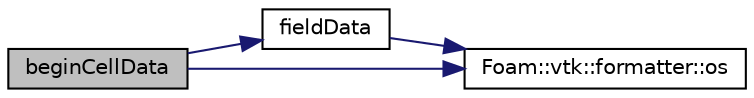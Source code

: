 digraph "beginCellData"
{
  bgcolor="transparent";
  edge [fontname="Helvetica",fontsize="10",labelfontname="Helvetica",labelfontsize="10"];
  node [fontname="Helvetica",fontsize="10",shape=record];
  rankdir="LR";
  Node1 [label="beginCellData",height=0.2,width=0.4,color="black", fillcolor="grey75", style="filled" fontcolor="black"];
  Node1 -> Node2 [color="midnightblue",fontsize="10",style="solid",fontname="Helvetica"];
  Node2 [label="fieldData",height=0.2,width=0.4,color="black",URL="$namespaceFoam_1_1vtk_1_1legacy.html#a63a724b17ce49dc7f3a5099e6659adf2",tooltip="Emit &quot;FIELD FieldData &lt;n&gt;&quot;. "];
  Node2 -> Node3 [color="midnightblue",fontsize="10",style="solid",fontname="Helvetica"];
  Node3 [label="Foam::vtk::formatter::os",height=0.2,width=0.4,color="black",URL="$classFoam_1_1vtk_1_1formatter.html#a47122b4f9c56faee7d9bf4c0da7ff758",tooltip="Access to the underlying output stream. "];
  Node1 -> Node3 [color="midnightblue",fontsize="10",style="solid",fontname="Helvetica"];
}
